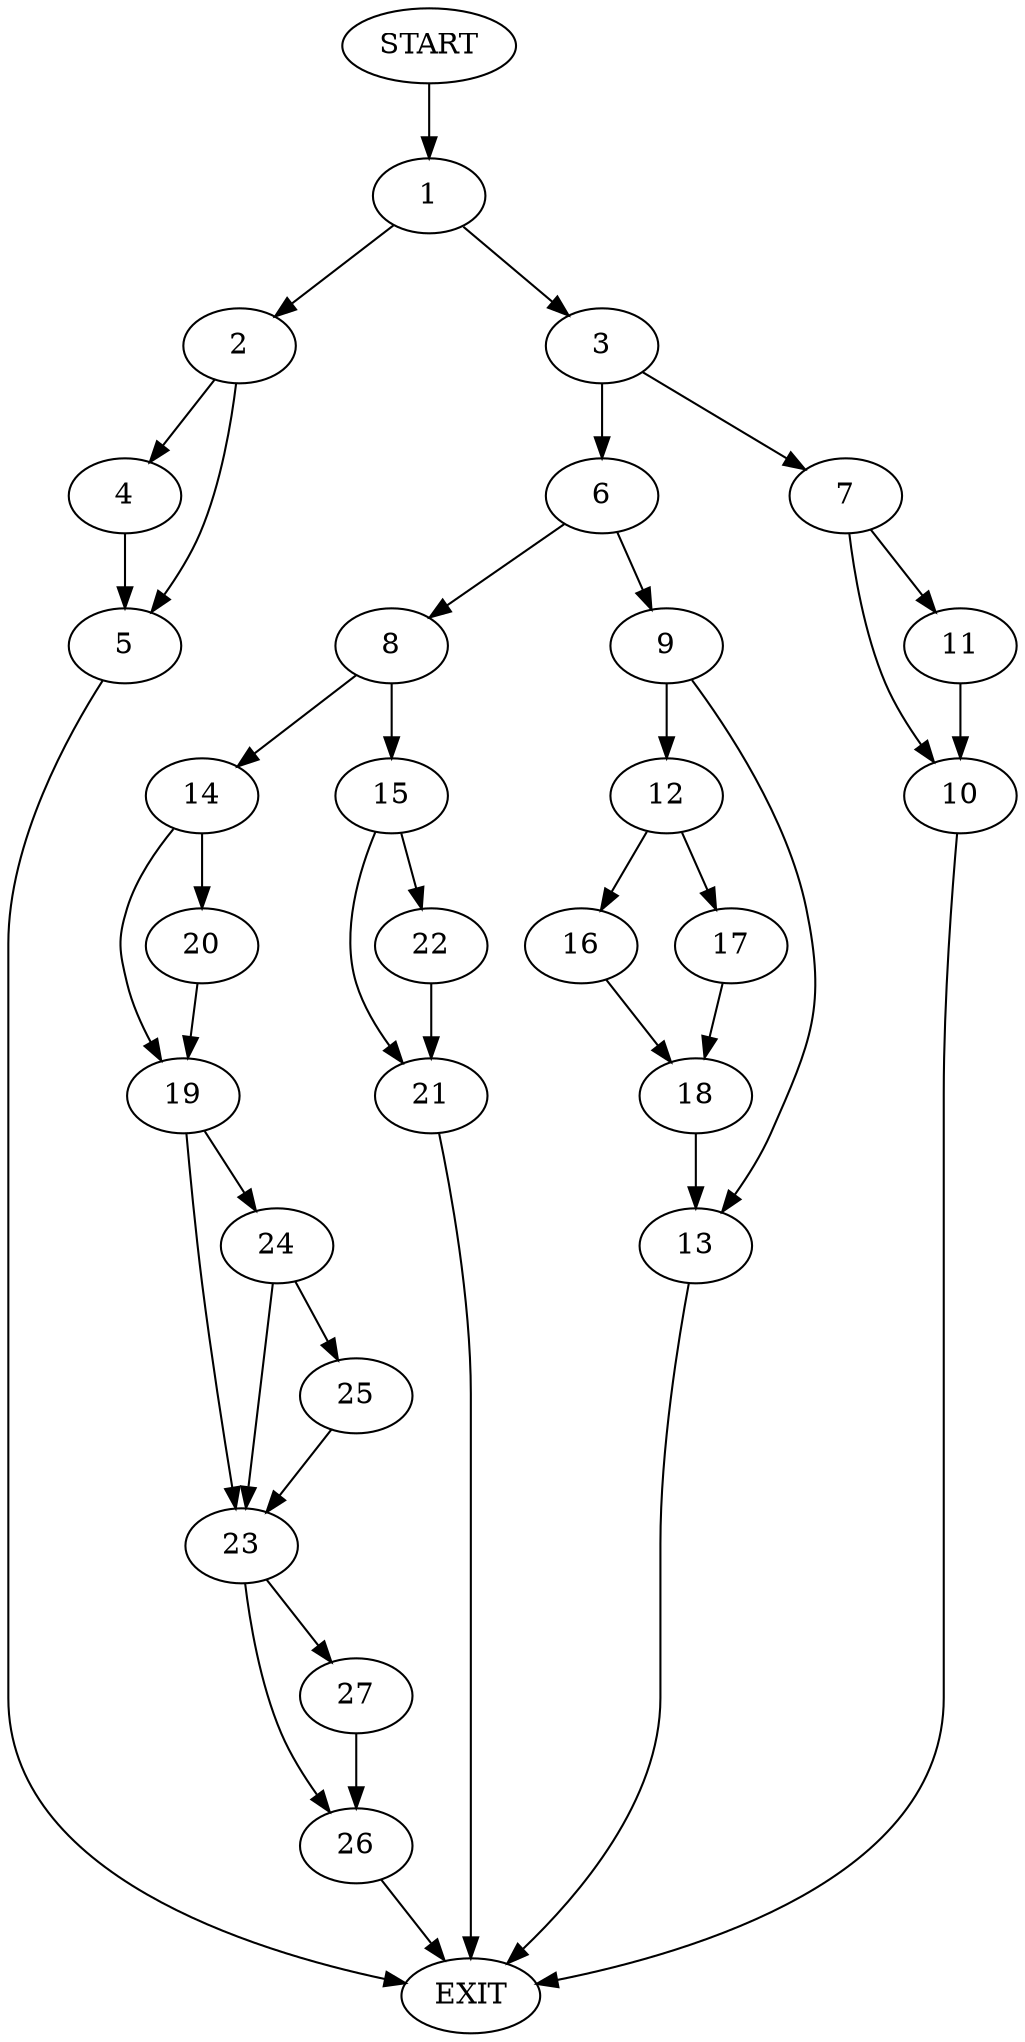 digraph {
0 [label="START"]
28 [label="EXIT"]
0 -> 1
1 -> 2
1 -> 3
2 -> 4
2 -> 5
3 -> 6
3 -> 7
4 -> 5
5 -> 28
6 -> 8
6 -> 9
7 -> 10
7 -> 11
11 -> 10
10 -> 28
9 -> 12
9 -> 13
8 -> 14
8 -> 15
13 -> 28
12 -> 16
12 -> 17
17 -> 18
16 -> 18
18 -> 13
14 -> 19
14 -> 20
15 -> 21
15 -> 22
20 -> 19
19 -> 23
19 -> 24
24 -> 23
24 -> 25
23 -> 26
23 -> 27
25 -> 23
26 -> 28
27 -> 26
22 -> 21
21 -> 28
}
